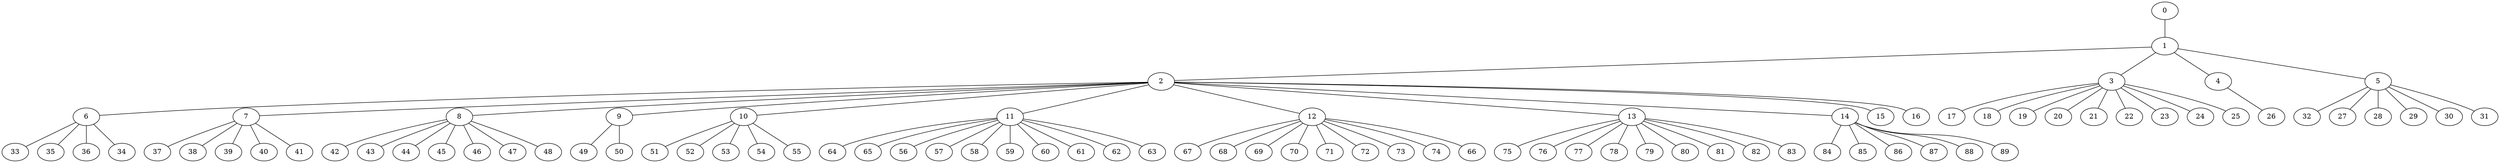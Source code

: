 
graph graphname {
    0 -- 1
1 -- 2
1 -- 3
1 -- 4
1 -- 5
2 -- 6
2 -- 7
2 -- 8
2 -- 9
2 -- 10
2 -- 11
2 -- 12
2 -- 13
2 -- 14
2 -- 15
2 -- 16
3 -- 17
3 -- 18
3 -- 19
3 -- 20
3 -- 21
3 -- 22
3 -- 23
3 -- 24
3 -- 25
4 -- 26
5 -- 32
5 -- 27
5 -- 28
5 -- 29
5 -- 30
5 -- 31
6 -- 33
6 -- 35
6 -- 36
6 -- 34
7 -- 37
7 -- 38
7 -- 39
7 -- 40
7 -- 41
8 -- 42
8 -- 43
8 -- 44
8 -- 45
8 -- 46
8 -- 47
8 -- 48
9 -- 49
9 -- 50
10 -- 51
10 -- 52
10 -- 53
10 -- 54
10 -- 55
11 -- 64
11 -- 65
11 -- 56
11 -- 57
11 -- 58
11 -- 59
11 -- 60
11 -- 61
11 -- 62
11 -- 63
12 -- 67
12 -- 68
12 -- 69
12 -- 70
12 -- 71
12 -- 72
12 -- 73
12 -- 74
12 -- 66
13 -- 75
13 -- 76
13 -- 77
13 -- 78
13 -- 79
13 -- 80
13 -- 81
13 -- 82
13 -- 83
14 -- 84
14 -- 85
14 -- 86
14 -- 87
14 -- 88
14 -- 89

}
